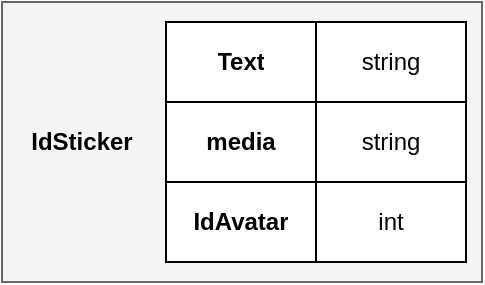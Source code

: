 <mxfile version="22.0.8" type="github">
  <diagram name="Page-1" id="-hrCW1JOt1rqmKrmkx0s">
    <mxGraphModel dx="914" dy="479" grid="1" gridSize="10" guides="1" tooltips="1" connect="1" arrows="1" fold="1" page="1" pageScale="1" pageWidth="1169" pageHeight="827" math="0" shadow="0">
      <root>
        <mxCell id="0" />
        <mxCell id="1" parent="0" />
        <mxCell id="eokv_deSClD9n7se6uqg-1" value="" style="rounded=0;whiteSpace=wrap;html=1;fillColor=#f5f5f5;fontColor=#333333;strokeColor=#666666;" parent="1" vertex="1">
          <mxGeometry x="290" y="150" width="240" height="140" as="geometry" />
        </mxCell>
        <mxCell id="eokv_deSClD9n7se6uqg-18" value="&lt;b&gt;IdSticker&lt;/b&gt;" style="text;html=1;strokeColor=none;fillColor=none;align=center;verticalAlign=middle;whiteSpace=wrap;rounded=0;" parent="1" vertex="1">
          <mxGeometry x="300" y="205" width="60" height="30" as="geometry" />
        </mxCell>
        <mxCell id="eokv_deSClD9n7se6uqg-19" value="" style="shape=table;startSize=0;container=1;collapsible=0;childLayout=tableLayout;" parent="1" vertex="1">
          <mxGeometry x="372" y="160" width="150" height="120" as="geometry" />
        </mxCell>
        <mxCell id="eokv_deSClD9n7se6uqg-20" value="" style="shape=tableRow;horizontal=0;startSize=0;swimlaneHead=0;swimlaneBody=0;strokeColor=inherit;top=0;left=0;bottom=0;right=0;collapsible=0;dropTarget=0;fillColor=none;points=[[0,0.5],[1,0.5]];portConstraint=eastwest;" parent="eokv_deSClD9n7se6uqg-19" vertex="1">
          <mxGeometry width="150" height="40" as="geometry" />
        </mxCell>
        <mxCell id="eokv_deSClD9n7se6uqg-21" value="&lt;b&gt;Text&lt;/b&gt;" style="shape=partialRectangle;html=1;whiteSpace=wrap;connectable=0;strokeColor=inherit;overflow=hidden;fillColor=none;top=0;left=0;bottom=0;right=0;pointerEvents=1;" parent="eokv_deSClD9n7se6uqg-20" vertex="1">
          <mxGeometry width="75" height="40" as="geometry">
            <mxRectangle width="75" height="40" as="alternateBounds" />
          </mxGeometry>
        </mxCell>
        <mxCell id="eokv_deSClD9n7se6uqg-22" value="string" style="shape=partialRectangle;html=1;whiteSpace=wrap;connectable=0;strokeColor=inherit;overflow=hidden;fillColor=none;top=0;left=0;bottom=0;right=0;pointerEvents=1;" parent="eokv_deSClD9n7se6uqg-20" vertex="1">
          <mxGeometry x="75" width="75" height="40" as="geometry">
            <mxRectangle width="75" height="40" as="alternateBounds" />
          </mxGeometry>
        </mxCell>
        <mxCell id="eokv_deSClD9n7se6uqg-23" value="" style="shape=tableRow;horizontal=0;startSize=0;swimlaneHead=0;swimlaneBody=0;strokeColor=inherit;top=0;left=0;bottom=0;right=0;collapsible=0;dropTarget=0;fillColor=none;points=[[0,0.5],[1,0.5]];portConstraint=eastwest;" parent="eokv_deSClD9n7se6uqg-19" vertex="1">
          <mxGeometry y="40" width="150" height="40" as="geometry" />
        </mxCell>
        <mxCell id="eokv_deSClD9n7se6uqg-24" value="&lt;b&gt;media&lt;/b&gt;" style="shape=partialRectangle;html=1;whiteSpace=wrap;connectable=0;strokeColor=inherit;overflow=hidden;fillColor=none;top=0;left=0;bottom=0;right=0;pointerEvents=1;" parent="eokv_deSClD9n7se6uqg-23" vertex="1">
          <mxGeometry width="75" height="40" as="geometry">
            <mxRectangle width="75" height="40" as="alternateBounds" />
          </mxGeometry>
        </mxCell>
        <mxCell id="eokv_deSClD9n7se6uqg-25" value="string" style="shape=partialRectangle;html=1;whiteSpace=wrap;connectable=0;strokeColor=inherit;overflow=hidden;fillColor=none;top=0;left=0;bottom=0;right=0;pointerEvents=1;" parent="eokv_deSClD9n7se6uqg-23" vertex="1">
          <mxGeometry x="75" width="75" height="40" as="geometry">
            <mxRectangle width="75" height="40" as="alternateBounds" />
          </mxGeometry>
        </mxCell>
        <mxCell id="eokv_deSClD9n7se6uqg-26" value="" style="shape=tableRow;horizontal=0;startSize=0;swimlaneHead=0;swimlaneBody=0;strokeColor=inherit;top=0;left=0;bottom=0;right=0;collapsible=0;dropTarget=0;fillColor=none;points=[[0,0.5],[1,0.5]];portConstraint=eastwest;" parent="eokv_deSClD9n7se6uqg-19" vertex="1">
          <mxGeometry y="80" width="150" height="40" as="geometry" />
        </mxCell>
        <mxCell id="eokv_deSClD9n7se6uqg-27" value="&lt;b&gt;IdAvatar&lt;/b&gt;" style="shape=partialRectangle;html=1;whiteSpace=wrap;connectable=0;strokeColor=inherit;overflow=hidden;fillColor=none;top=0;left=0;bottom=0;right=0;pointerEvents=1;" parent="eokv_deSClD9n7se6uqg-26" vertex="1">
          <mxGeometry width="75" height="40" as="geometry">
            <mxRectangle width="75" height="40" as="alternateBounds" />
          </mxGeometry>
        </mxCell>
        <mxCell id="eokv_deSClD9n7se6uqg-28" value="int" style="shape=partialRectangle;html=1;whiteSpace=wrap;connectable=0;strokeColor=inherit;overflow=hidden;fillColor=none;top=0;left=0;bottom=0;right=0;pointerEvents=1;" parent="eokv_deSClD9n7se6uqg-26" vertex="1">
          <mxGeometry x="75" width="75" height="40" as="geometry">
            <mxRectangle width="75" height="40" as="alternateBounds" />
          </mxGeometry>
        </mxCell>
      </root>
    </mxGraphModel>
  </diagram>
</mxfile>
